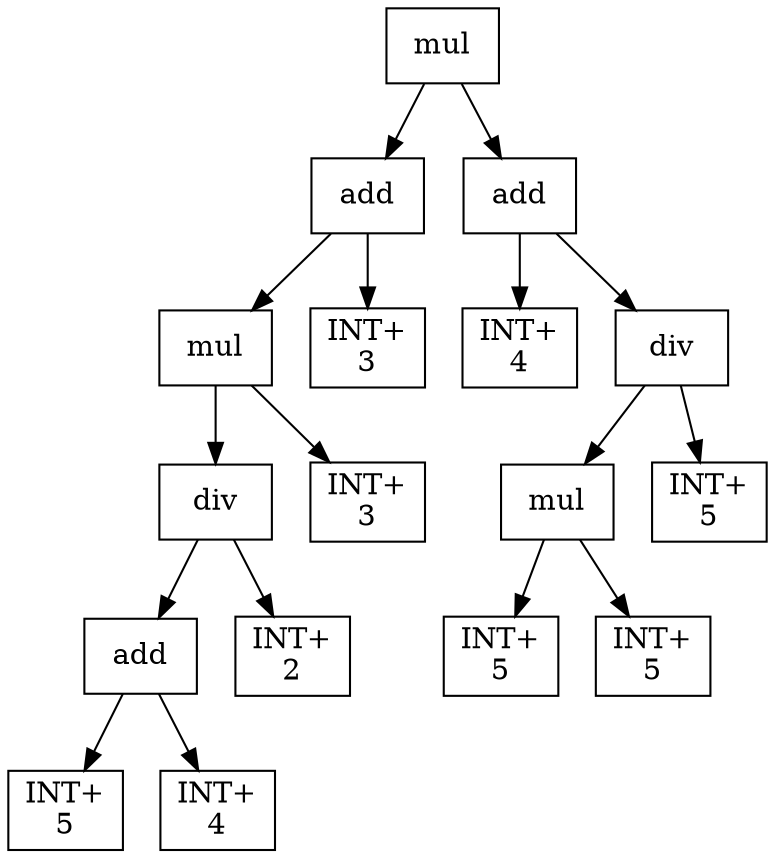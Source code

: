 digraph expr {
  node [shape=box];
  n1 [label="mul"];
  n2 [label="add"];
  n3 [label="mul"];
  n4 [label="div"];
  n5 [label="add"];
  n6 [label="INT+\n5"];
  n7 [label="INT+\n4"];
  n5 -> n6;
  n5 -> n7;
  n8 [label="INT+\n2"];
  n4 -> n5;
  n4 -> n8;
  n9 [label="INT+\n3"];
  n3 -> n4;
  n3 -> n9;
  n10 [label="INT+\n3"];
  n2 -> n3;
  n2 -> n10;
  n11 [label="add"];
  n12 [label="INT+\n4"];
  n13 [label="div"];
  n14 [label="mul"];
  n15 [label="INT+\n5"];
  n16 [label="INT+\n5"];
  n14 -> n15;
  n14 -> n16;
  n17 [label="INT+\n5"];
  n13 -> n14;
  n13 -> n17;
  n11 -> n12;
  n11 -> n13;
  n1 -> n2;
  n1 -> n11;
}